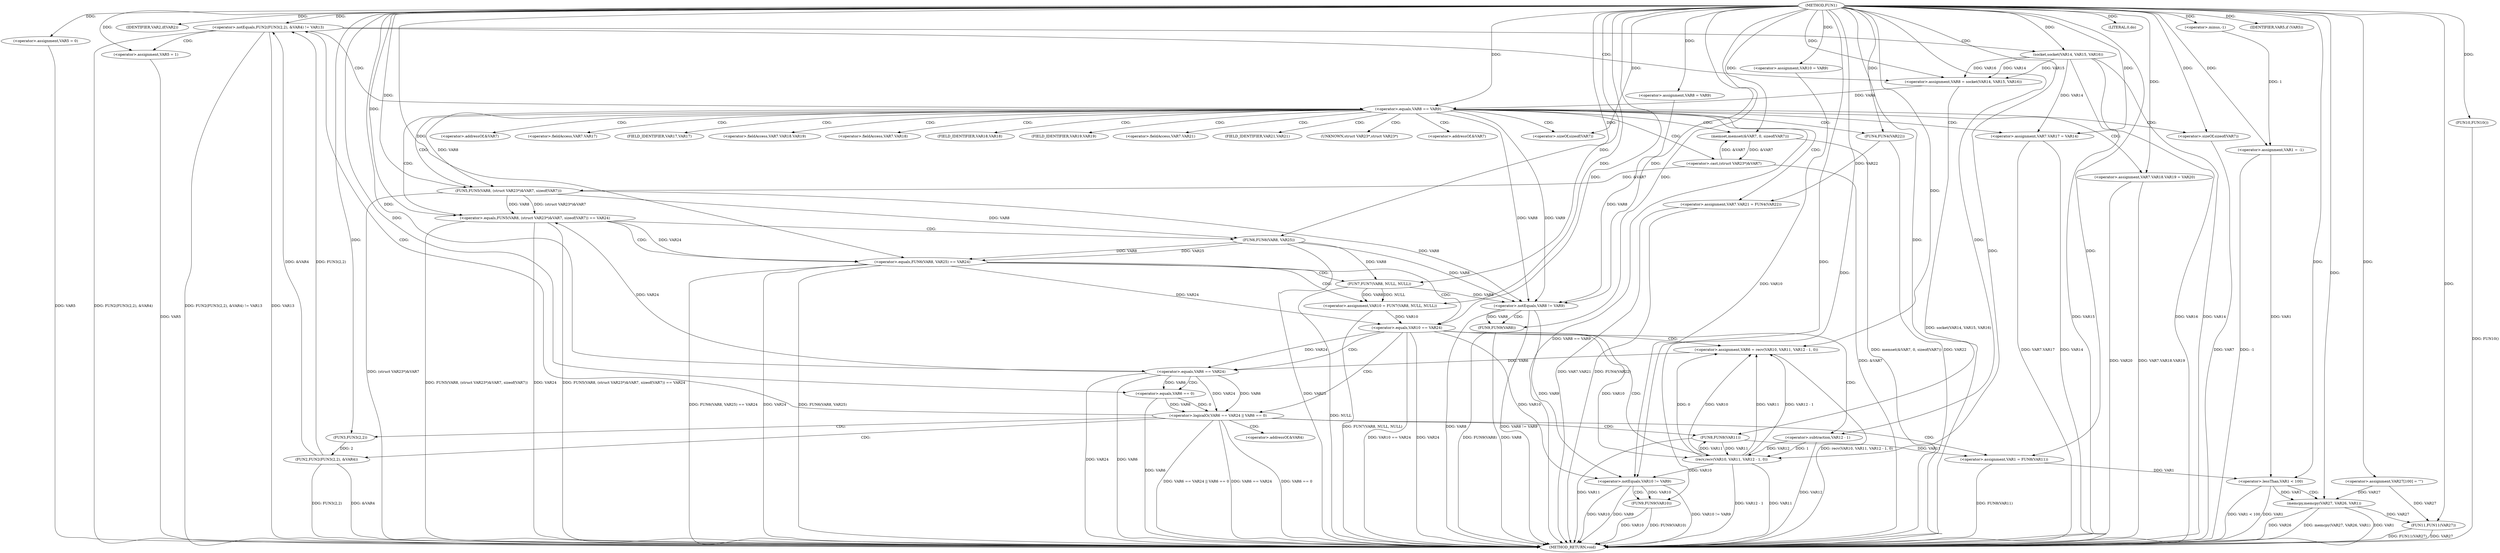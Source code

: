 digraph FUN1 {  
"1000100" [label = "(METHOD,FUN1)" ]
"1000271" [label = "(METHOD_RETURN,void)" ]
"1000103" [label = "(<operator>.assignment,VAR1 = -1)" ]
"1000105" [label = "(<operator>.minus,-1)" ]
"1000108" [label = "(IDENTIFIER,VAR2,if(VAR2))" ]
"1000113" [label = "(<operator>.assignment,VAR5 = 0)" ]
"1000119" [label = "(<operator>.assignment,VAR8 = VAR9)" ]
"1000123" [label = "(<operator>.assignment,VAR10 = VAR9)" ]
"1000130" [label = "(<operator>.notEquals,FUN2(FUN3(2,2), &VAR4) != VAR13)" ]
"1000131" [label = "(FUN2,FUN2(FUN3(2,2), &VAR4))" ]
"1000132" [label = "(FUN3,FUN3(2,2))" ]
"1000140" [label = "(<operator>.assignment,VAR5 = 1)" ]
"1000143" [label = "(<operator>.assignment,VAR8 = socket(VAR14, VAR15, VAR16))" ]
"1000145" [label = "(socket,socket(VAR14, VAR15, VAR16))" ]
"1000150" [label = "(<operator>.equals,VAR8 == VAR9)" ]
"1000155" [label = "(memset,memset(&VAR7, 0, sizeof(VAR7)))" ]
"1000159" [label = "(<operator>.sizeOf,sizeof(VAR7))" ]
"1000161" [label = "(<operator>.assignment,VAR7.VAR17 = VAR14)" ]
"1000166" [label = "(<operator>.assignment,VAR7.VAR18.VAR19 = VAR20)" ]
"1000173" [label = "(<operator>.assignment,VAR7.VAR21 = FUN4(VAR22))" ]
"1000177" [label = "(FUN4,FUN4(VAR22))" ]
"1000180" [label = "(<operator>.equals,FUN5(VAR8, (struct VAR23*)&VAR7, sizeof(VAR7)) == VAR24)" ]
"1000181" [label = "(FUN5,FUN5(VAR8, (struct VAR23*)&VAR7, sizeof(VAR7)))" ]
"1000183" [label = "(<operator>.cast,(struct VAR23*)&VAR7)" ]
"1000187" [label = "(<operator>.sizeOf,sizeof(VAR7))" ]
"1000193" [label = "(<operator>.equals,FUN6(VAR8, VAR25) == VAR24)" ]
"1000194" [label = "(FUN6,FUN6(VAR8, VAR25))" ]
"1000200" [label = "(<operator>.assignment,VAR10 = FUN7(VAR8, NULL, NULL))" ]
"1000202" [label = "(FUN7,FUN7(VAR8, NULL, NULL))" ]
"1000207" [label = "(<operator>.equals,VAR10 == VAR24)" ]
"1000212" [label = "(<operator>.assignment,VAR6 = recv(VAR10, VAR11, VAR12 - 1, 0))" ]
"1000214" [label = "(recv,recv(VAR10, VAR11, VAR12 - 1, 0))" ]
"1000217" [label = "(<operator>.subtraction,VAR12 - 1)" ]
"1000222" [label = "(<operator>.logicalOr,VAR6 == VAR24 || VAR6 == 0)" ]
"1000223" [label = "(<operator>.equals,VAR6 == VAR24)" ]
"1000226" [label = "(<operator>.equals,VAR6 == 0)" ]
"1000231" [label = "(<operator>.assignment,VAR1 = FUN8(VAR11))" ]
"1000233" [label = "(FUN8,FUN8(VAR11))" ]
"1000235" [label = "(LITERAL,0,do)" ]
"1000237" [label = "(<operator>.notEquals,VAR8 != VAR9)" ]
"1000241" [label = "(FUN9,FUN9(VAR8))" ]
"1000244" [label = "(<operator>.notEquals,VAR10 != VAR9)" ]
"1000248" [label = "(FUN9,FUN9(VAR10))" ]
"1000251" [label = "(IDENTIFIER,VAR5,if (VAR5))" ]
"1000253" [label = "(FUN10,FUN10())" ]
"1000257" [label = "(<operator>.assignment,VAR27[100] = \"\")" ]
"1000261" [label = "(<operator>.lessThan,VAR1 < 100)" ]
"1000265" [label = "(memcpy,memcpy(VAR27, VAR26, VAR1))" ]
"1000269" [label = "(FUN11,FUN11(VAR27))" ]
"1000135" [label = "(<operator>.addressOf,&VAR4)" ]
"1000156" [label = "(<operator>.addressOf,&VAR7)" ]
"1000162" [label = "(<operator>.fieldAccess,VAR7.VAR17)" ]
"1000164" [label = "(FIELD_IDENTIFIER,VAR17,VAR17)" ]
"1000167" [label = "(<operator>.fieldAccess,VAR7.VAR18.VAR19)" ]
"1000168" [label = "(<operator>.fieldAccess,VAR7.VAR18)" ]
"1000170" [label = "(FIELD_IDENTIFIER,VAR18,VAR18)" ]
"1000171" [label = "(FIELD_IDENTIFIER,VAR19,VAR19)" ]
"1000174" [label = "(<operator>.fieldAccess,VAR7.VAR21)" ]
"1000176" [label = "(FIELD_IDENTIFIER,VAR21,VAR21)" ]
"1000184" [label = "(UNKNOWN,struct VAR23*,struct VAR23*)" ]
"1000185" [label = "(<operator>.addressOf,&VAR7)" ]
  "1000130" -> "1000271"  [ label = "DDG: FUN2(FUN3(2,2), &VAR4) != VAR13"] 
  "1000183" -> "1000271"  [ label = "DDG: &VAR7"] 
  "1000231" -> "1000271"  [ label = "DDG: FUN8(VAR11)"] 
  "1000253" -> "1000271"  [ label = "DDG: FUN10()"] 
  "1000180" -> "1000271"  [ label = "DDG: FUN5(VAR8, (struct VAR23*)&VAR7, sizeof(VAR7))"] 
  "1000207" -> "1000271"  [ label = "DDG: VAR10 == VAR24"] 
  "1000193" -> "1000271"  [ label = "DDG: VAR24"] 
  "1000261" -> "1000271"  [ label = "DDG: VAR1 < 100"] 
  "1000248" -> "1000271"  [ label = "DDG: FUN9(VAR10)"] 
  "1000187" -> "1000271"  [ label = "DDG: VAR7"] 
  "1000177" -> "1000271"  [ label = "DDG: VAR22"] 
  "1000166" -> "1000271"  [ label = "DDG: VAR20"] 
  "1000223" -> "1000271"  [ label = "DDG: VAR24"] 
  "1000193" -> "1000271"  [ label = "DDG: FUN6(VAR8, VAR25)"] 
  "1000226" -> "1000271"  [ label = "DDG: VAR6"] 
  "1000222" -> "1000271"  [ label = "DDG: VAR6 == VAR24"] 
  "1000237" -> "1000271"  [ label = "DDG: VAR8 != VAR9"] 
  "1000207" -> "1000271"  [ label = "DDG: VAR24"] 
  "1000214" -> "1000271"  [ label = "DDG: VAR11"] 
  "1000103" -> "1000271"  [ label = "DDG: -1"] 
  "1000222" -> "1000271"  [ label = "DDG: VAR6 == 0"] 
  "1000214" -> "1000271"  [ label = "DDG: VAR12 - 1"] 
  "1000212" -> "1000271"  [ label = "DDG: recv(VAR10, VAR11, VAR12 - 1, 0)"] 
  "1000180" -> "1000271"  [ label = "DDG: VAR24"] 
  "1000237" -> "1000271"  [ label = "DDG: VAR8"] 
  "1000113" -> "1000271"  [ label = "DDG: VAR5"] 
  "1000131" -> "1000271"  [ label = "DDG: FUN3(2,2)"] 
  "1000140" -> "1000271"  [ label = "DDG: VAR5"] 
  "1000265" -> "1000271"  [ label = "DDG: memcpy(VAR27, VAR26, VAR1)"] 
  "1000269" -> "1000271"  [ label = "DDG: FUN11(VAR27)"] 
  "1000265" -> "1000271"  [ label = "DDG: VAR1"] 
  "1000155" -> "1000271"  [ label = "DDG: memset(&VAR7, 0, sizeof(VAR7))"] 
  "1000166" -> "1000271"  [ label = "DDG: VAR7.VAR18.VAR19"] 
  "1000265" -> "1000271"  [ label = "DDG: VAR26"] 
  "1000217" -> "1000271"  [ label = "DDG: VAR12"] 
  "1000180" -> "1000271"  [ label = "DDG: FUN5(VAR8, (struct VAR23*)&VAR7, sizeof(VAR7)) == VAR24"] 
  "1000222" -> "1000271"  [ label = "DDG: VAR6 == VAR24 || VAR6 == 0"] 
  "1000145" -> "1000271"  [ label = "DDG: VAR16"] 
  "1000261" -> "1000271"  [ label = "DDG: VAR1"] 
  "1000131" -> "1000271"  [ label = "DDG: &VAR4"] 
  "1000193" -> "1000271"  [ label = "DDG: FUN6(VAR8, VAR25) == VAR24"] 
  "1000233" -> "1000271"  [ label = "DDG: VAR11"] 
  "1000241" -> "1000271"  [ label = "DDG: VAR8"] 
  "1000143" -> "1000271"  [ label = "DDG: socket(VAR14, VAR15, VAR16)"] 
  "1000173" -> "1000271"  [ label = "DDG: FUN4(VAR22)"] 
  "1000244" -> "1000271"  [ label = "DDG: VAR10 != VAR9"] 
  "1000269" -> "1000271"  [ label = "DDG: VAR27"] 
  "1000150" -> "1000271"  [ label = "DDG: VAR8 == VAR9"] 
  "1000202" -> "1000271"  [ label = "DDG: NULL"] 
  "1000244" -> "1000271"  [ label = "DDG: VAR10"] 
  "1000194" -> "1000271"  [ label = "DDG: VAR25"] 
  "1000161" -> "1000271"  [ label = "DDG: VAR7.VAR17"] 
  "1000244" -> "1000271"  [ label = "DDG: VAR9"] 
  "1000145" -> "1000271"  [ label = "DDG: VAR14"] 
  "1000241" -> "1000271"  [ label = "DDG: FUN9(VAR8)"] 
  "1000145" -> "1000271"  [ label = "DDG: VAR15"] 
  "1000181" -> "1000271"  [ label = "DDG: (struct VAR23*)&VAR7"] 
  "1000173" -> "1000271"  [ label = "DDG: VAR7.VAR21"] 
  "1000130" -> "1000271"  [ label = "DDG: VAR13"] 
  "1000248" -> "1000271"  [ label = "DDG: VAR10"] 
  "1000223" -> "1000271"  [ label = "DDG: VAR6"] 
  "1000161" -> "1000271"  [ label = "DDG: VAR14"] 
  "1000130" -> "1000271"  [ label = "DDG: FUN2(FUN3(2,2), &VAR4)"] 
  "1000200" -> "1000271"  [ label = "DDG: FUN7(VAR8, NULL, NULL)"] 
  "1000105" -> "1000103"  [ label = "DDG: 1"] 
  "1000100" -> "1000103"  [ label = "DDG: "] 
  "1000100" -> "1000105"  [ label = "DDG: "] 
  "1000100" -> "1000108"  [ label = "DDG: "] 
  "1000100" -> "1000113"  [ label = "DDG: "] 
  "1000100" -> "1000119"  [ label = "DDG: "] 
  "1000100" -> "1000123"  [ label = "DDG: "] 
  "1000131" -> "1000130"  [ label = "DDG: FUN3(2,2)"] 
  "1000131" -> "1000130"  [ label = "DDG: &VAR4"] 
  "1000132" -> "1000131"  [ label = "DDG: 2"] 
  "1000100" -> "1000132"  [ label = "DDG: "] 
  "1000100" -> "1000130"  [ label = "DDG: "] 
  "1000100" -> "1000140"  [ label = "DDG: "] 
  "1000145" -> "1000143"  [ label = "DDG: VAR14"] 
  "1000145" -> "1000143"  [ label = "DDG: VAR15"] 
  "1000145" -> "1000143"  [ label = "DDG: VAR16"] 
  "1000100" -> "1000143"  [ label = "DDG: "] 
  "1000100" -> "1000145"  [ label = "DDG: "] 
  "1000143" -> "1000150"  [ label = "DDG: VAR8"] 
  "1000100" -> "1000150"  [ label = "DDG: "] 
  "1000183" -> "1000155"  [ label = "DDG: &VAR7"] 
  "1000100" -> "1000155"  [ label = "DDG: "] 
  "1000100" -> "1000159"  [ label = "DDG: "] 
  "1000145" -> "1000161"  [ label = "DDG: VAR14"] 
  "1000100" -> "1000161"  [ label = "DDG: "] 
  "1000100" -> "1000166"  [ label = "DDG: "] 
  "1000177" -> "1000173"  [ label = "DDG: VAR22"] 
  "1000100" -> "1000177"  [ label = "DDG: "] 
  "1000181" -> "1000180"  [ label = "DDG: VAR8"] 
  "1000181" -> "1000180"  [ label = "DDG: (struct VAR23*)&VAR7"] 
  "1000150" -> "1000181"  [ label = "DDG: VAR8"] 
  "1000100" -> "1000181"  [ label = "DDG: "] 
  "1000183" -> "1000181"  [ label = "DDG: &VAR7"] 
  "1000155" -> "1000183"  [ label = "DDG: &VAR7"] 
  "1000100" -> "1000187"  [ label = "DDG: "] 
  "1000223" -> "1000180"  [ label = "DDG: VAR24"] 
  "1000100" -> "1000180"  [ label = "DDG: "] 
  "1000194" -> "1000193"  [ label = "DDG: VAR8"] 
  "1000194" -> "1000193"  [ label = "DDG: VAR25"] 
  "1000181" -> "1000194"  [ label = "DDG: VAR8"] 
  "1000100" -> "1000194"  [ label = "DDG: "] 
  "1000180" -> "1000193"  [ label = "DDG: VAR24"] 
  "1000100" -> "1000193"  [ label = "DDG: "] 
  "1000202" -> "1000200"  [ label = "DDG: VAR8"] 
  "1000202" -> "1000200"  [ label = "DDG: NULL"] 
  "1000100" -> "1000200"  [ label = "DDG: "] 
  "1000194" -> "1000202"  [ label = "DDG: VAR8"] 
  "1000100" -> "1000202"  [ label = "DDG: "] 
  "1000200" -> "1000207"  [ label = "DDG: VAR10"] 
  "1000100" -> "1000207"  [ label = "DDG: "] 
  "1000193" -> "1000207"  [ label = "DDG: VAR24"] 
  "1000214" -> "1000212"  [ label = "DDG: VAR10"] 
  "1000214" -> "1000212"  [ label = "DDG: VAR11"] 
  "1000214" -> "1000212"  [ label = "DDG: VAR12 - 1"] 
  "1000214" -> "1000212"  [ label = "DDG: 0"] 
  "1000100" -> "1000212"  [ label = "DDG: "] 
  "1000207" -> "1000214"  [ label = "DDG: VAR10"] 
  "1000100" -> "1000214"  [ label = "DDG: "] 
  "1000233" -> "1000214"  [ label = "DDG: VAR11"] 
  "1000217" -> "1000214"  [ label = "DDG: VAR12"] 
  "1000217" -> "1000214"  [ label = "DDG: 1"] 
  "1000100" -> "1000217"  [ label = "DDG: "] 
  "1000223" -> "1000222"  [ label = "DDG: VAR6"] 
  "1000223" -> "1000222"  [ label = "DDG: VAR24"] 
  "1000212" -> "1000223"  [ label = "DDG: VAR6"] 
  "1000100" -> "1000223"  [ label = "DDG: "] 
  "1000207" -> "1000223"  [ label = "DDG: VAR24"] 
  "1000226" -> "1000222"  [ label = "DDG: VAR6"] 
  "1000226" -> "1000222"  [ label = "DDG: 0"] 
  "1000223" -> "1000226"  [ label = "DDG: VAR6"] 
  "1000100" -> "1000226"  [ label = "DDG: "] 
  "1000233" -> "1000231"  [ label = "DDG: VAR11"] 
  "1000100" -> "1000231"  [ label = "DDG: "] 
  "1000214" -> "1000233"  [ label = "DDG: VAR11"] 
  "1000100" -> "1000233"  [ label = "DDG: "] 
  "1000100" -> "1000235"  [ label = "DDG: "] 
  "1000181" -> "1000237"  [ label = "DDG: VAR8"] 
  "1000150" -> "1000237"  [ label = "DDG: VAR8"] 
  "1000194" -> "1000237"  [ label = "DDG: VAR8"] 
  "1000202" -> "1000237"  [ label = "DDG: VAR8"] 
  "1000119" -> "1000237"  [ label = "DDG: VAR8"] 
  "1000100" -> "1000237"  [ label = "DDG: "] 
  "1000150" -> "1000237"  [ label = "DDG: VAR9"] 
  "1000237" -> "1000241"  [ label = "DDG: VAR8"] 
  "1000100" -> "1000241"  [ label = "DDG: "] 
  "1000207" -> "1000244"  [ label = "DDG: VAR10"] 
  "1000214" -> "1000244"  [ label = "DDG: VAR10"] 
  "1000123" -> "1000244"  [ label = "DDG: VAR10"] 
  "1000100" -> "1000244"  [ label = "DDG: "] 
  "1000237" -> "1000244"  [ label = "DDG: VAR9"] 
  "1000244" -> "1000248"  [ label = "DDG: VAR10"] 
  "1000100" -> "1000248"  [ label = "DDG: "] 
  "1000100" -> "1000251"  [ label = "DDG: "] 
  "1000100" -> "1000253"  [ label = "DDG: "] 
  "1000100" -> "1000257"  [ label = "DDG: "] 
  "1000103" -> "1000261"  [ label = "DDG: VAR1"] 
  "1000231" -> "1000261"  [ label = "DDG: VAR1"] 
  "1000100" -> "1000261"  [ label = "DDG: "] 
  "1000257" -> "1000265"  [ label = "DDG: VAR27"] 
  "1000100" -> "1000265"  [ label = "DDG: "] 
  "1000261" -> "1000265"  [ label = "DDG: VAR1"] 
  "1000257" -> "1000269"  [ label = "DDG: VAR27"] 
  "1000265" -> "1000269"  [ label = "DDG: VAR27"] 
  "1000100" -> "1000269"  [ label = "DDG: "] 
  "1000130" -> "1000150"  [ label = "CDG: "] 
  "1000130" -> "1000145"  [ label = "CDG: "] 
  "1000130" -> "1000143"  [ label = "CDG: "] 
  "1000130" -> "1000140"  [ label = "CDG: "] 
  "1000150" -> "1000164"  [ label = "CDG: "] 
  "1000150" -> "1000174"  [ label = "CDG: "] 
  "1000150" -> "1000156"  [ label = "CDG: "] 
  "1000150" -> "1000161"  [ label = "CDG: "] 
  "1000150" -> "1000166"  [ label = "CDG: "] 
  "1000150" -> "1000180"  [ label = "CDG: "] 
  "1000150" -> "1000183"  [ label = "CDG: "] 
  "1000150" -> "1000167"  [ label = "CDG: "] 
  "1000150" -> "1000176"  [ label = "CDG: "] 
  "1000150" -> "1000187"  [ label = "CDG: "] 
  "1000150" -> "1000185"  [ label = "CDG: "] 
  "1000150" -> "1000168"  [ label = "CDG: "] 
  "1000150" -> "1000159"  [ label = "CDG: "] 
  "1000150" -> "1000173"  [ label = "CDG: "] 
  "1000150" -> "1000155"  [ label = "CDG: "] 
  "1000150" -> "1000170"  [ label = "CDG: "] 
  "1000150" -> "1000171"  [ label = "CDG: "] 
  "1000150" -> "1000184"  [ label = "CDG: "] 
  "1000150" -> "1000177"  [ label = "CDG: "] 
  "1000150" -> "1000162"  [ label = "CDG: "] 
  "1000150" -> "1000181"  [ label = "CDG: "] 
  "1000180" -> "1000194"  [ label = "CDG: "] 
  "1000180" -> "1000193"  [ label = "CDG: "] 
  "1000193" -> "1000200"  [ label = "CDG: "] 
  "1000193" -> "1000207"  [ label = "CDG: "] 
  "1000193" -> "1000202"  [ label = "CDG: "] 
  "1000207" -> "1000222"  [ label = "CDG: "] 
  "1000207" -> "1000214"  [ label = "CDG: "] 
  "1000207" -> "1000217"  [ label = "CDG: "] 
  "1000207" -> "1000212"  [ label = "CDG: "] 
  "1000207" -> "1000223"  [ label = "CDG: "] 
  "1000222" -> "1000233"  [ label = "CDG: "] 
  "1000222" -> "1000231"  [ label = "CDG: "] 
  "1000222" -> "1000132"  [ label = "CDG: "] 
  "1000222" -> "1000130"  [ label = "CDG: "] 
  "1000222" -> "1000135"  [ label = "CDG: "] 
  "1000222" -> "1000131"  [ label = "CDG: "] 
  "1000223" -> "1000226"  [ label = "CDG: "] 
  "1000237" -> "1000241"  [ label = "CDG: "] 
  "1000244" -> "1000248"  [ label = "CDG: "] 
  "1000261" -> "1000265"  [ label = "CDG: "] 
}
